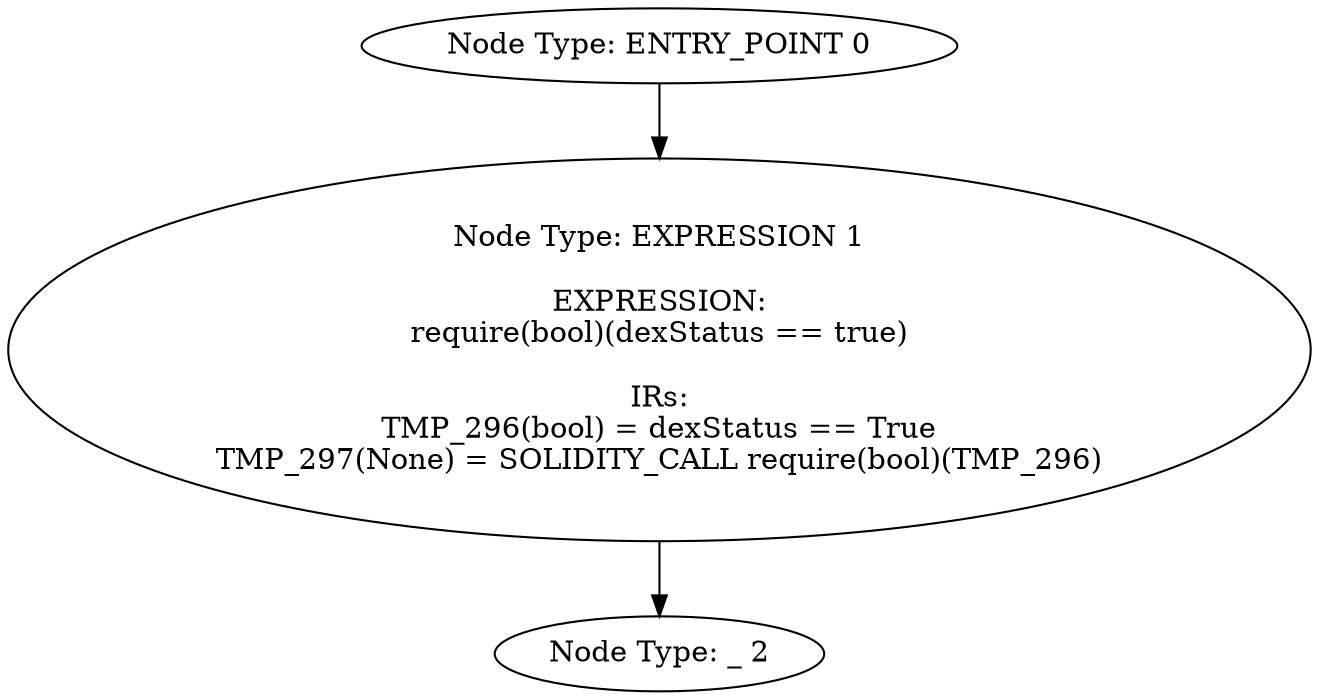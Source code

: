 digraph{
0[label="Node Type: ENTRY_POINT 0
"];
0->1;
1[label="Node Type: EXPRESSION 1

EXPRESSION:
require(bool)(dexStatus == true)

IRs:
TMP_296(bool) = dexStatus == True
TMP_297(None) = SOLIDITY_CALL require(bool)(TMP_296)"];
1->2;
2[label="Node Type: _ 2
"];
}
